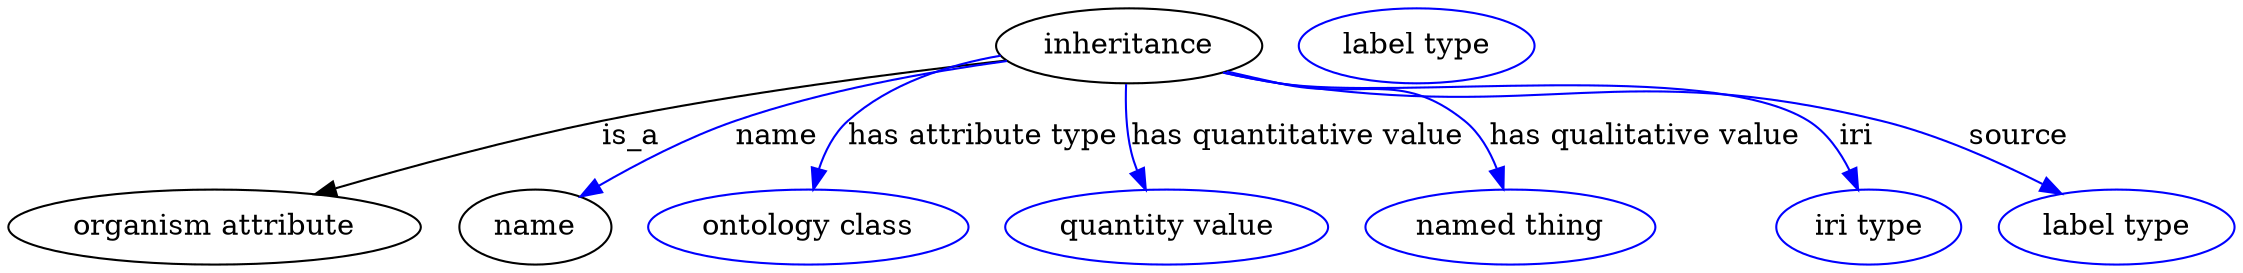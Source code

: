 digraph {
	graph [bb="0,0,1067.3,123"];
	node [label="\N"];
	inheritance	[height=0.5,
		label=inheritance,
		pos="536.79,105",
		width=1.7693];
	"organism attribute"	[height=0.5,
		pos="98.791,18",
		width=2.7442];
	inheritance -> "organism attribute"	[label=is_a,
		lp="297.79,61.5",
		pos="e,147.08,33.852 477.9,97.989 426.39,92.225 349.73,82.415 283.79,69 240.88,60.269 193.19,47.298 156.98,36.756"];
	name	[height=0.5,
		pos="251.79,18",
		width=1.011];
	inheritance -> name	[color=blue,
		label=name,
		lp="367.79,61.5",
		pos="e,273.45,32.671 478.16,97.707 440.24,92.533 390.23,83.614 347.79,69 324.84,61.096 300.61,48.438 282.23,37.836",
		style=solid];
	"has attribute type"	[color=blue,
		height=0.5,
		label="ontology class",
		pos="382.79,18",
		width=2.1304];
	inheritance -> "has attribute type"	[color=blue,
		label="has attribute type",
		lp="466.79,61.5",
		pos="e,385.2,36.104 475.19,100.3 449.85,95.898 421.81,86.936 401.79,69 395.03,62.942 390.66,54.221 387.85,45.753",
		style=solid];
	"has quantitative value"	[color=blue,
		height=0.5,
		label="quantity value",
		pos="554.79,18",
		width=2.1484];
	inheritance -> "has quantitative value"	[color=blue,
		label="has quantitative value",
		lp="617.79,61.5",
		pos="e,544.77,35.892 535.32,86.643 534.95,76.915 535.23,64.636 537.79,54 538.49,51.106 539.45,48.171 540.56,45.296",
		style=solid];
	"has qualitative value"	[color=blue,
		height=0.5,
		label="named thing",
		pos="719.79,18",
		width=1.9318];
	inheritance -> "has qualitative value"	[color=blue,
		label="has qualitative value",
		lp="784.29,61.5",
		pos="e,716.44,36.327 583.6,92.715 591.98,90.762 600.64,88.787 608.79,87 648.21,78.362 666.36,94.311 697.79,69 705.01,63.186 709.93,54.522 \
713.24,46.032",
		style=solid];
	iri	[color=blue,
		height=0.5,
		label="iri type",
		pos="891.79,18",
		width=1.2277];
	inheritance -> iri	[color=blue,
		label=iri,
		lp="885.79,61.5",
		pos="e,886.67,35.913 581.9,92.178 590.76,90.187 600.03,88.336 608.79,87 664.73,78.471 814.79,98.961 862.79,69 871.64,63.479 878.08,54.203 \
882.61,45.129",
		style=solid];
	source	[color=blue,
		height=0.5,
		label="label type",
		pos="1010.8,18",
		width=1.5707];
	inheritance -> source	[color=blue,
		label=source,
		lp="963.79,61.5",
		pos="e,984.35,33.931 581.89,92.118 590.75,90.132 600.02,88.298 608.79,87 736.1,68.146 772.77,99.515 897.79,69 924.84,62.398 953.51,49.638 \
975.2,38.661",
		style=solid];
	attribute_name	[color=blue,
		height=0.5,
		label="label type",
		pos="674.79,105",
		width=1.5707];
}
